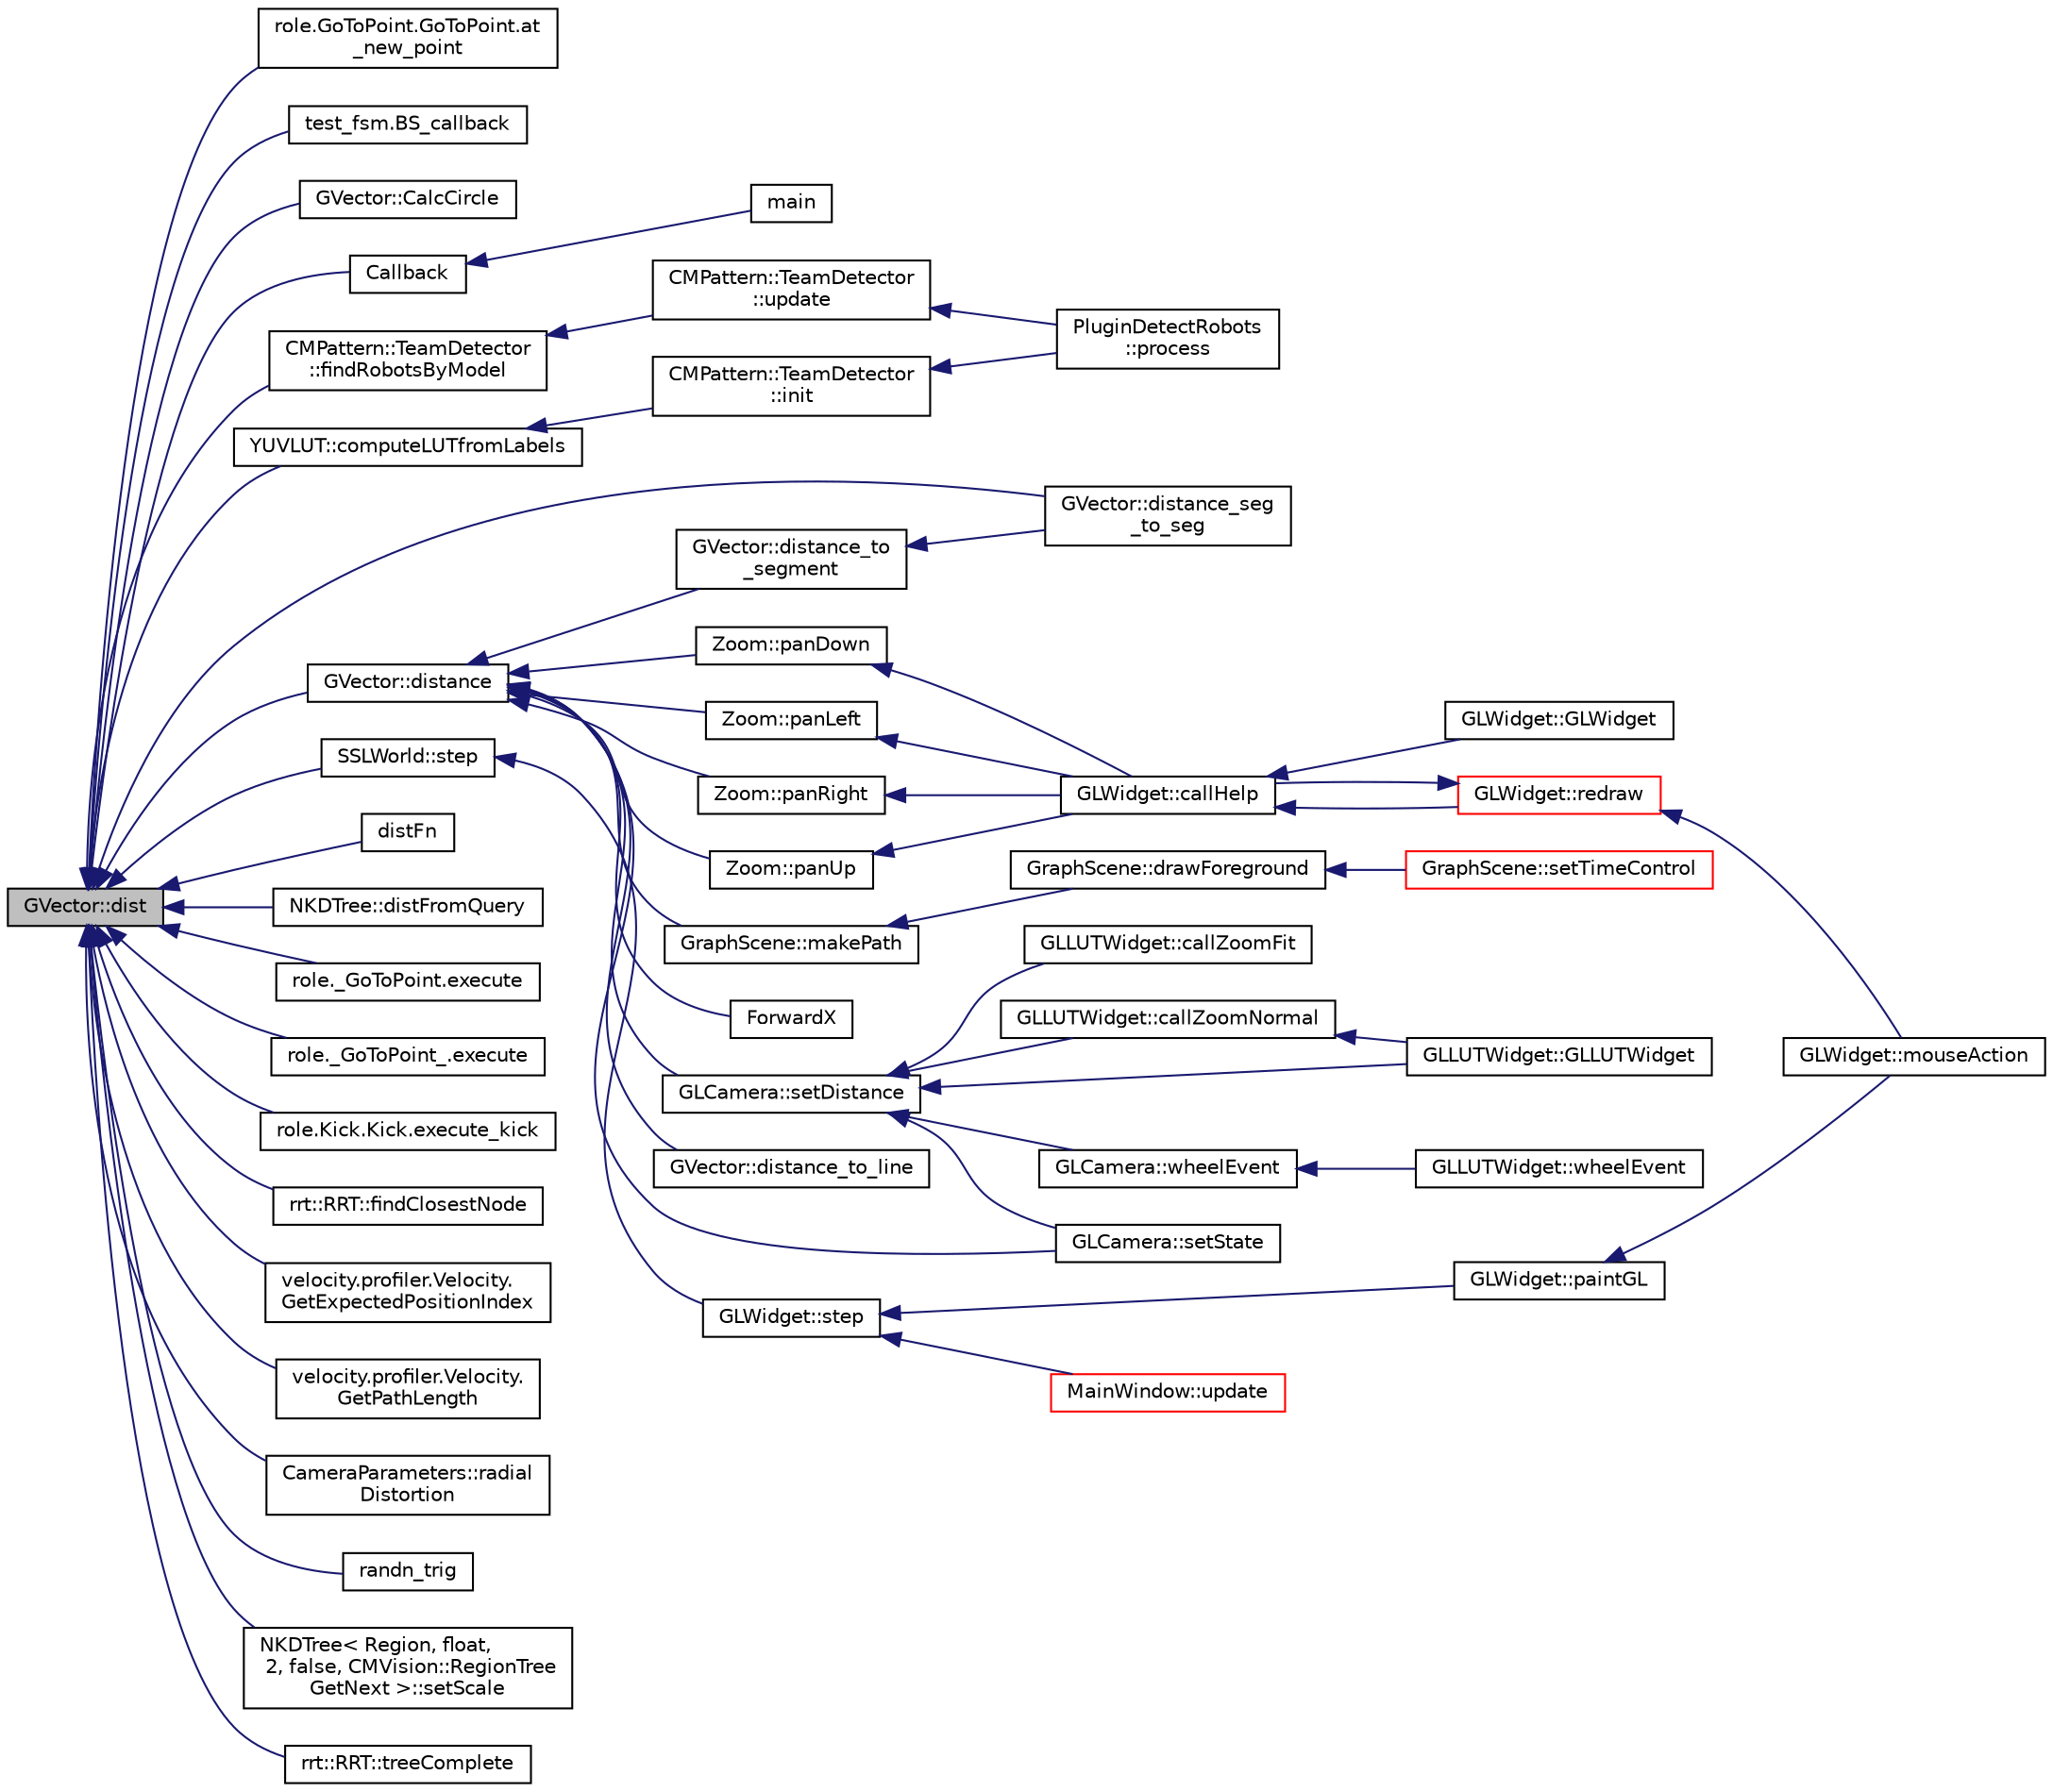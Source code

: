 digraph "GVector::dist"
{
 // INTERACTIVE_SVG=YES
  edge [fontname="Helvetica",fontsize="10",labelfontname="Helvetica",labelfontsize="10"];
  node [fontname="Helvetica",fontsize="10",shape=record];
  rankdir="LR";
  Node1 [label="GVector::dist",height=0.2,width=0.4,color="black", fillcolor="grey75", style="filled", fontcolor="black"];
  Node1 -> Node2 [dir="back",color="midnightblue",fontsize="10",style="solid",fontname="Helvetica"];
  Node2 [label="role.GoToPoint.GoToPoint.at\l_new_point",height=0.2,width=0.4,color="black", fillcolor="white", style="filled",URL="$d9/dc3/classrole_1_1_go_to_point_1_1_go_to_point.html#acbd52ab76f3a57688f6f405d79a03a5c"];
  Node1 -> Node3 [dir="back",color="midnightblue",fontsize="10",style="solid",fontname="Helvetica"];
  Node3 [label="test_fsm.BS_callback",height=0.2,width=0.4,color="black", fillcolor="white", style="filled",URL="$d6/d51/namespacetest__fsm.html#a5564b0255a2b4a39d9064fe47958566a"];
  Node1 -> Node4 [dir="back",color="midnightblue",fontsize="10",style="solid",fontname="Helvetica"];
  Node4 [label="GVector::CalcCircle",height=0.2,width=0.4,color="black", fillcolor="white", style="filled",URL="$d5/da9/namespace_g_vector.html#a85b41c1f830b51e8f75d59d2c177dafb"];
  Node1 -> Node5 [dir="back",color="midnightblue",fontsize="10",style="solid",fontname="Helvetica"];
  Node5 [label="Callback",height=0.2,width=0.4,color="black", fillcolor="white", style="filled",URL="$d7/d70/node_8cpp.html#a2425805217b7422b550fd34d0dd1fd36"];
  Node5 -> Node6 [dir="back",color="midnightblue",fontsize="10",style="solid",fontname="Helvetica"];
  Node6 [label="main",height=0.2,width=0.4,color="black", fillcolor="white", style="filled",URL="$d7/d70/node_8cpp.html#a3c04138a5bfe5d72780bb7e82a18e627"];
  Node1 -> Node7 [dir="back",color="midnightblue",fontsize="10",style="solid",fontname="Helvetica"];
  Node7 [label="YUVLUT::computeLUTfromLabels",height=0.2,width=0.4,color="black", fillcolor="white", style="filled",URL="$d6/d88/class_y_u_v_l_u_t.html#a64459ba570379861598ec29bec594370",tooltip="This will clear the LUT and create a new LUT-dataset modeling a NN-lookup based solely on color label..."];
  Node7 -> Node8 [dir="back",color="midnightblue",fontsize="10",style="solid",fontname="Helvetica"];
  Node8 [label="CMPattern::TeamDetector\l::init",height=0.2,width=0.4,color="black", fillcolor="white", style="filled",URL="$d2/dbb/class_c_m_pattern_1_1_team_detector.html#a2fec71a2c4f6e948c8ed879c95734b3f"];
  Node8 -> Node9 [dir="back",color="midnightblue",fontsize="10",style="solid",fontname="Helvetica"];
  Node9 [label="PluginDetectRobots\l::process",height=0.2,width=0.4,color="black", fillcolor="white", style="filled",URL="$de/d27/class_plugin_detect_robots.html#adcea998497d6d8c3de23ec75f993d3dc"];
  Node1 -> Node10 [dir="back",color="midnightblue",fontsize="10",style="solid",fontname="Helvetica"];
  Node10 [label="GVector::distance",height=0.2,width=0.4,color="black", fillcolor="white", style="filled",URL="$d5/da9/namespace_g_vector.html#af5b98c588be57ac262e4d3b021f01bc3"];
  Node10 -> Node11 [dir="back",color="midnightblue",fontsize="10",style="solid",fontname="Helvetica"];
  Node11 [label="GLCamera::setDistance",height=0.2,width=0.4,color="black", fillcolor="white", style="filled",URL="$da/d43/class_g_l_camera.html#a5e5fef419320e3b30dcfec46cccb27bf"];
  Node11 -> Node12 [dir="back",color="midnightblue",fontsize="10",style="solid",fontname="Helvetica"];
  Node12 [label="GLLUTWidget::callZoomFit",height=0.2,width=0.4,color="black", fillcolor="white", style="filled",URL="$db/dc5/class_g_l_l_u_t_widget.html#aad7b73bb3796dec511ba46bc4547afd8"];
  Node11 -> Node13 [dir="back",color="midnightblue",fontsize="10",style="solid",fontname="Helvetica"];
  Node13 [label="GLLUTWidget::callZoomNormal",height=0.2,width=0.4,color="black", fillcolor="white", style="filled",URL="$db/dc5/class_g_l_l_u_t_widget.html#a7d23d983ecc36719f44785bb39e93607"];
  Node13 -> Node14 [dir="back",color="midnightblue",fontsize="10",style="solid",fontname="Helvetica"];
  Node14 [label="GLLUTWidget::GLLUTWidget",height=0.2,width=0.4,color="black", fillcolor="white", style="filled",URL="$db/dc5/class_g_l_l_u_t_widget.html#a57401039bf068ef61c180a163316d7b4"];
  Node11 -> Node14 [dir="back",color="midnightblue",fontsize="10",style="solid",fontname="Helvetica"];
  Node11 -> Node15 [dir="back",color="midnightblue",fontsize="10",style="solid",fontname="Helvetica"];
  Node15 [label="GLCamera::setState",height=0.2,width=0.4,color="black", fillcolor="white", style="filled",URL="$da/d43/class_g_l_camera.html#aa1dfaa9938549bc9ad493b227825985e"];
  Node11 -> Node16 [dir="back",color="midnightblue",fontsize="10",style="solid",fontname="Helvetica"];
  Node16 [label="GLCamera::wheelEvent",height=0.2,width=0.4,color="black", fillcolor="white", style="filled",URL="$da/d43/class_g_l_camera.html#a2192144e7b936879db18ac5a676f8331"];
  Node16 -> Node17 [dir="back",color="midnightblue",fontsize="10",style="solid",fontname="Helvetica"];
  Node17 [label="GLLUTWidget::wheelEvent",height=0.2,width=0.4,color="black", fillcolor="white", style="filled",URL="$db/dc5/class_g_l_l_u_t_widget.html#a14c543da2ee05af5c64e885374b0f018"];
  Node10 -> Node15 [dir="back",color="midnightblue",fontsize="10",style="solid",fontname="Helvetica"];
  Node10 -> Node18 [dir="back",color="midnightblue",fontsize="10",style="solid",fontname="Helvetica"];
  Node18 [label="GVector::distance_to\l_segment",height=0.2,width=0.4,color="black", fillcolor="white", style="filled",URL="$d5/da9/namespace_g_vector.html#ac164c009f9896a6518aced24fdff7be0"];
  Node18 -> Node19 [dir="back",color="midnightblue",fontsize="10",style="solid",fontname="Helvetica"];
  Node19 [label="GVector::distance_seg\l_to_seg",height=0.2,width=0.4,color="black", fillcolor="white", style="filled",URL="$d5/da9/namespace_g_vector.html#a676aa720929d7ed66ff78fcdd2b61fae"];
  Node10 -> Node20 [dir="back",color="midnightblue",fontsize="10",style="solid",fontname="Helvetica"];
  Node20 [label="GVector::distance_to_line",height=0.2,width=0.4,color="black", fillcolor="white", style="filled",URL="$d5/da9/namespace_g_vector.html#abcfb5096181901543b92c7e51e99830f"];
  Node10 -> Node21 [dir="back",color="midnightblue",fontsize="10",style="solid",fontname="Helvetica"];
  Node21 [label="Zoom::panLeft",height=0.2,width=0.4,color="black", fillcolor="white", style="filled",URL="$d0/dd2/class_zoom.html#a8de989a6698a2d7b46a79c9697d12870"];
  Node21 -> Node22 [dir="back",color="midnightblue",fontsize="10",style="solid",fontname="Helvetica"];
  Node22 [label="GLWidget::callHelp",height=0.2,width=0.4,color="black", fillcolor="white", style="filled",URL="$da/d10/class_g_l_widget.html#a7fd6e2670f26ea0d6c2b45e0c5a4a5c0"];
  Node22 -> Node23 [dir="back",color="midnightblue",fontsize="10",style="solid",fontname="Helvetica"];
  Node23 [label="GLWidget::GLWidget",height=0.2,width=0.4,color="black", fillcolor="white", style="filled",URL="$da/d10/class_g_l_widget.html#a9561cd3813d0bdb1b09675a9ec6eda81"];
  Node22 -> Node24 [dir="back",color="midnightblue",fontsize="10",style="solid",fontname="Helvetica"];
  Node24 [label="GLWidget::redraw",height=0.2,width=0.4,color="red", fillcolor="white", style="filled",URL="$da/d10/class_g_l_widget.html#a3c2a15e2dc8d00d66892a5419b95c740"];
  Node24 -> Node22 [dir="back",color="midnightblue",fontsize="10",style="solid",fontname="Helvetica"];
  Node24 -> Node25 [dir="back",color="midnightblue",fontsize="10",style="solid",fontname="Helvetica"];
  Node25 [label="GLWidget::mouseAction",height=0.2,width=0.4,color="black", fillcolor="white", style="filled",URL="$da/d10/class_g_l_widget.html#ac38cb02e557b2f553c83bb49f26eb50d"];
  Node10 -> Node26 [dir="back",color="midnightblue",fontsize="10",style="solid",fontname="Helvetica"];
  Node26 [label="Zoom::panRight",height=0.2,width=0.4,color="black", fillcolor="white", style="filled",URL="$d0/dd2/class_zoom.html#aca679549bbc0c413f6b1ce4f8dd95ff6"];
  Node26 -> Node22 [dir="back",color="midnightblue",fontsize="10",style="solid",fontname="Helvetica"];
  Node10 -> Node27 [dir="back",color="midnightblue",fontsize="10",style="solid",fontname="Helvetica"];
  Node27 [label="Zoom::panUp",height=0.2,width=0.4,color="black", fillcolor="white", style="filled",URL="$d0/dd2/class_zoom.html#a2729faf2de0e0d301998b2f3eab6608e"];
  Node27 -> Node22 [dir="back",color="midnightblue",fontsize="10",style="solid",fontname="Helvetica"];
  Node10 -> Node28 [dir="back",color="midnightblue",fontsize="10",style="solid",fontname="Helvetica"];
  Node28 [label="Zoom::panDown",height=0.2,width=0.4,color="black", fillcolor="white", style="filled",URL="$d0/dd2/class_zoom.html#a9053d91d3562f5671c5cff9522eb7d60"];
  Node28 -> Node22 [dir="back",color="midnightblue",fontsize="10",style="solid",fontname="Helvetica"];
  Node10 -> Node29 [dir="back",color="midnightblue",fontsize="10",style="solid",fontname="Helvetica"];
  Node29 [label="GraphScene::makePath",height=0.2,width=0.4,color="black", fillcolor="white", style="filled",URL="$d3/d91/class_graph_scene.html#a5cddfa46708c3ecef3963a4d03ba6e28"];
  Node29 -> Node30 [dir="back",color="midnightblue",fontsize="10",style="solid",fontname="Helvetica"];
  Node30 [label="GraphScene::drawForeground",height=0.2,width=0.4,color="black", fillcolor="white", style="filled",URL="$d3/d91/class_graph_scene.html#a8edcb186d2083846fbcd03cbadf2dd4e"];
  Node30 -> Node31 [dir="back",color="midnightblue",fontsize="10",style="solid",fontname="Helvetica"];
  Node31 [label="GraphScene::setTimeControl",height=0.2,width=0.4,color="red", fillcolor="white", style="filled",URL="$d3/d91/class_graph_scene.html#a471718db4b4a0754dd9a4192918dfe4a"];
  Node10 -> Node32 [dir="back",color="midnightblue",fontsize="10",style="solid",fontname="Helvetica"];
  Node32 [label="ForwardX",height=0.2,width=0.4,color="black", fillcolor="white", style="filled",URL="$df/d59/config_8cpp.html#a9cdf3da2151f56bf2261b437d80afc67"];
  Node1 -> Node19 [dir="back",color="midnightblue",fontsize="10",style="solid",fontname="Helvetica"];
  Node1 -> Node33 [dir="back",color="midnightblue",fontsize="10",style="solid",fontname="Helvetica"];
  Node33 [label="distFn",height=0.2,width=0.4,color="black", fillcolor="white", style="filled",URL="$dc/ddd/node__class_8cpp.html#a0050d14a974beff8482929047a867e06"];
  Node1 -> Node34 [dir="back",color="midnightblue",fontsize="10",style="solid",fontname="Helvetica"];
  Node34 [label="NKDTree::distFromQuery",height=0.2,width=0.4,color="black", fillcolor="white", style="filled",URL="$d7/d60/class_n_k_d_tree.html#a7e1a496310594d7091f36c059f71e98c"];
  Node1 -> Node35 [dir="back",color="midnightblue",fontsize="10",style="solid",fontname="Helvetica"];
  Node35 [label="role._GoToPoint.execute",height=0.2,width=0.4,color="black", fillcolor="white", style="filled",URL="$d8/d2d/namespacerole_1_1___go_to_point.html#a4e63f168d2f23e1353806c7427f42b24"];
  Node1 -> Node36 [dir="back",color="midnightblue",fontsize="10",style="solid",fontname="Helvetica"];
  Node36 [label="role._GoToPoint_.execute",height=0.2,width=0.4,color="black", fillcolor="white", style="filled",URL="$d8/dc1/namespacerole_1_1___go_to_point__.html#a84a0f2068efa066cd6b131a5f0be834d"];
  Node1 -> Node37 [dir="back",color="midnightblue",fontsize="10",style="solid",fontname="Helvetica"];
  Node37 [label="role.Kick.Kick.execute_kick",height=0.2,width=0.4,color="black", fillcolor="white", style="filled",URL="$d7/d70/classrole_1_1_kick_1_1_kick.html#af44b893c40411fa91ee2b93c6d060581"];
  Node1 -> Node38 [dir="back",color="midnightblue",fontsize="10",style="solid",fontname="Helvetica"];
  Node38 [label="rrt::RRT::findClosestNode",height=0.2,width=0.4,color="black", fillcolor="white", style="filled",URL="$d8/d87/classrrt_1_1_r_r_t.html#a1a4d774dc5cd34ecd1dff810ad1ed42b"];
  Node1 -> Node39 [dir="back",color="midnightblue",fontsize="10",style="solid",fontname="Helvetica"];
  Node39 [label="CMPattern::TeamDetector\l::findRobotsByModel",height=0.2,width=0.4,color="black", fillcolor="white", style="filled",URL="$d2/dbb/class_c_m_pattern_1_1_team_detector.html#ab2d57214fd03aaf6e5e70c5a1af64e01"];
  Node39 -> Node40 [dir="back",color="midnightblue",fontsize="10",style="solid",fontname="Helvetica"];
  Node40 [label="CMPattern::TeamDetector\l::update",height=0.2,width=0.4,color="black", fillcolor="white", style="filled",URL="$d2/dbb/class_c_m_pattern_1_1_team_detector.html#a37658e3a0620aa89360f0e5ffb1b8259"];
  Node40 -> Node9 [dir="back",color="midnightblue",fontsize="10",style="solid",fontname="Helvetica"];
  Node1 -> Node41 [dir="back",color="midnightblue",fontsize="10",style="solid",fontname="Helvetica"];
  Node41 [label="velocity.profiler.Velocity.\lGetExpectedPositionIndex",height=0.2,width=0.4,color="black", fillcolor="white", style="filled",URL="$dc/d5e/classvelocity_1_1profiler_1_1_velocity.html#a179ee42a5cc28511af160960c8eef8ed",tooltip="Get index of current position of kub in path list. "];
  Node1 -> Node42 [dir="back",color="midnightblue",fontsize="10",style="solid",fontname="Helvetica"];
  Node42 [label="velocity.profiler.Velocity.\lGetPathLength",height=0.2,width=0.4,color="black", fillcolor="white", style="filled",URL="$dc/d5e/classvelocity_1_1profiler_1_1_velocity.html#a99fa302ccabb1fbdbc113a497c11e211",tooltip="Total length of path. "];
  Node1 -> Node43 [dir="back",color="midnightblue",fontsize="10",style="solid",fontname="Helvetica"];
  Node43 [label="CameraParameters::radial\lDistortion",height=0.2,width=0.4,color="black", fillcolor="white", style="filled",URL="$d7/df2/class_camera_parameters.html#aaeb72ba729d3819ddb7636a8cac8f916"];
  Node1 -> Node44 [dir="back",color="midnightblue",fontsize="10",style="solid",fontname="Helvetica"];
  Node44 [label="randn_trig",height=0.2,width=0.4,color="black", fillcolor="white", style="filled",URL="$df/d80/sslworld_8cpp.html#a798032b88b219b111899d67f6465a320"];
  Node1 -> Node45 [dir="back",color="midnightblue",fontsize="10",style="solid",fontname="Helvetica"];
  Node45 [label="NKDTree\< Region, float,\l 2, false, CMVision::RegionTree\lGetNext \>::setScale",height=0.2,width=0.4,color="black", fillcolor="white", style="filled",URL="$d7/d60/class_n_k_d_tree.html#a380b888a6a0a0f18bc20075694bbc092"];
  Node1 -> Node46 [dir="back",color="midnightblue",fontsize="10",style="solid",fontname="Helvetica"];
  Node46 [label="SSLWorld::step",height=0.2,width=0.4,color="black", fillcolor="white", style="filled",URL="$d9/d7f/class_s_s_l_world.html#a19a89ea3cdc5eeb4176ee4f44c3d1328"];
  Node46 -> Node47 [dir="back",color="midnightblue",fontsize="10",style="solid",fontname="Helvetica"];
  Node47 [label="GLWidget::step",height=0.2,width=0.4,color="black", fillcolor="white", style="filled",URL="$da/d10/class_g_l_widget.html#a655d413639cb45a511baec4d3d4b723c"];
  Node47 -> Node48 [dir="back",color="midnightblue",fontsize="10",style="solid",fontname="Helvetica"];
  Node48 [label="GLWidget::paintGL",height=0.2,width=0.4,color="black", fillcolor="white", style="filled",URL="$da/d10/class_g_l_widget.html#a640b5570cb2b37724fd5b58a77339c5e"];
  Node48 -> Node25 [dir="back",color="midnightblue",fontsize="10",style="solid",fontname="Helvetica"];
  Node47 -> Node49 [dir="back",color="midnightblue",fontsize="10",style="solid",fontname="Helvetica"];
  Node49 [label="MainWindow::update",height=0.2,width=0.4,color="red", fillcolor="white", style="filled",URL="$d9/dc6/class_main_window.html#a128f71880d4b9683149023fc46fcc9f8"];
  Node1 -> Node50 [dir="back",color="midnightblue",fontsize="10",style="solid",fontname="Helvetica"];
  Node50 [label="rrt::RRT::treeComplete",height=0.2,width=0.4,color="black", fillcolor="white", style="filled",URL="$d8/d87/classrrt_1_1_r_r_t.html#a01f95c9cdba7d35e16ca12e5fb81717c"];
}
